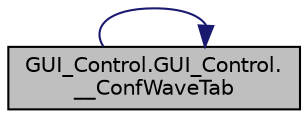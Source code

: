 digraph "GUI_Control.GUI_Control.__ConfWaveTab"
{
 // LATEX_PDF_SIZE
  edge [fontname="Helvetica",fontsize="10",labelfontname="Helvetica",labelfontsize="10"];
  node [fontname="Helvetica",fontsize="10",shape=record];
  rankdir="LR";
  Node1 [label="GUI_Control.GUI_Control.\l__ConfWaveTab",height=0.2,width=0.4,color="black", fillcolor="grey75", style="filled", fontcolor="black",tooltip="Inicializa y configura el frame que contiene la tabla con las amplitudes(Amp) y latencias (Lat) de ca..."];
  Node1 -> Node1 [color="midnightblue",fontsize="10",style="solid",fontname="Helvetica"];
}
